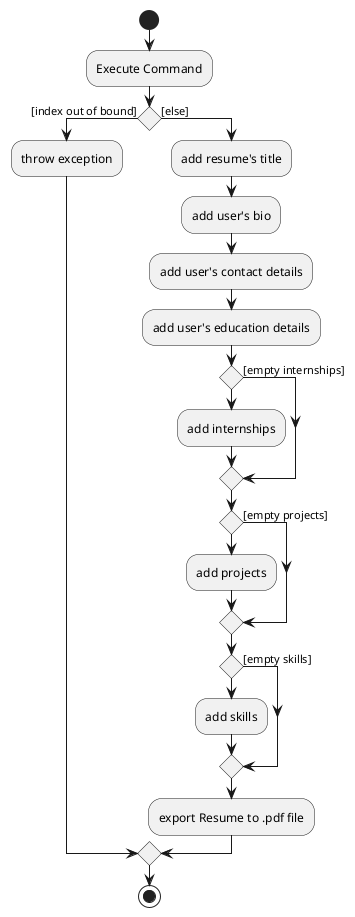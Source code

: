 @startuml
start
:Execute Command;

if () then ([index out of bound])
    :throw exception;
else ([else])
    :add resume's title;
    :add user's bio;
    :add user's contact details;
    :add user's education details;
    if ()
        :add internships;
    else ([empty internships])
    endif
    if ()
        :add projects;
    else ([empty projects])
    endif
    if ()
        :add skills;
    else ([empty skills])
    endif
    :export Resume to .pdf file;

endif
stop
@enduml
